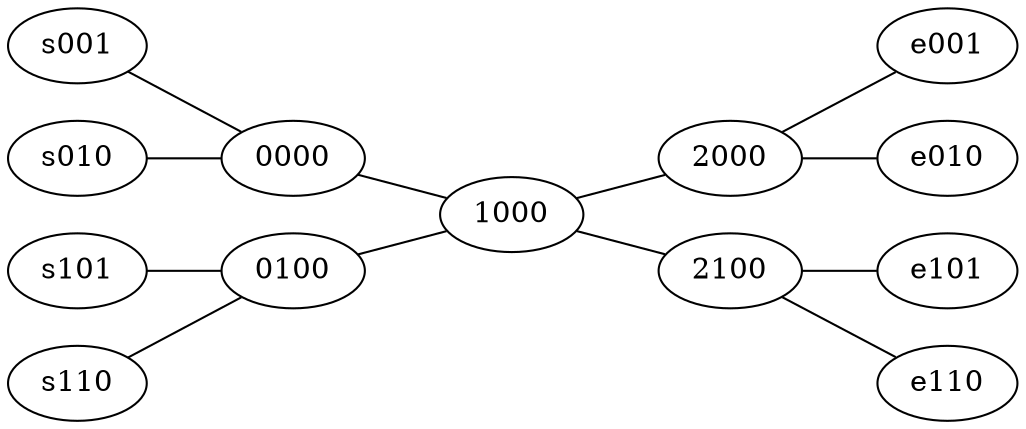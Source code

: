 strict graph {
  rankdir=LR;
  {
     {
          s001,
          s010 
     } -- 0000 
          2000 -- {
          e001,
          e010   }
  }   
  {
     {    s101,
          s110 
     } -- 0100
          2100 -- {
          e101,
          e110
     }
  }
  {       0000,
          0100  } --
          1000  -- {
          2000,
          2100     
  }

}